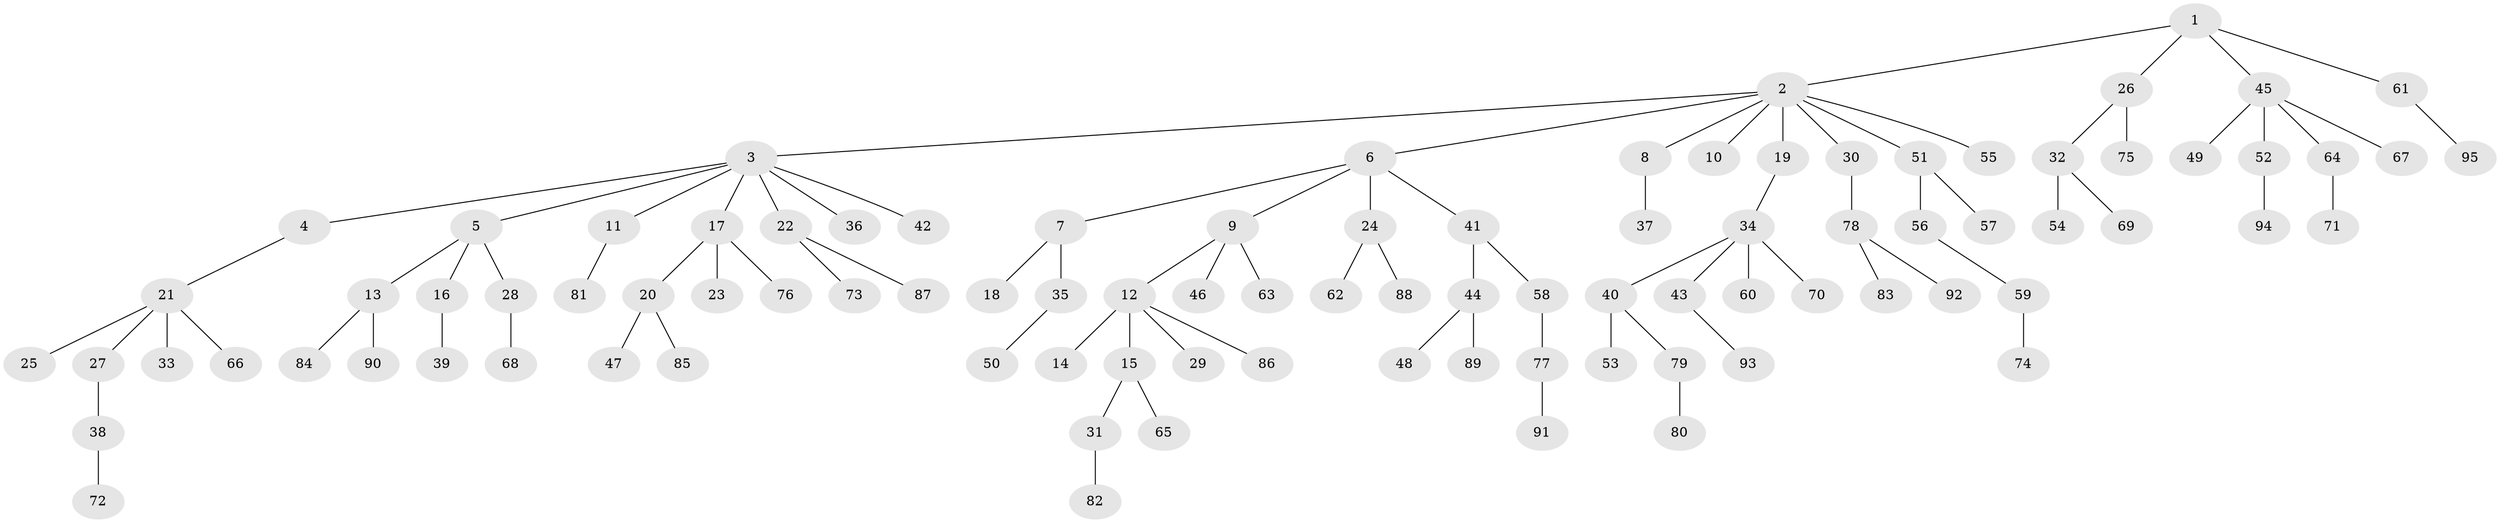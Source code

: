 // coarse degree distribution, {7: 0.04918032786885246, 8: 0.01639344262295082, 2: 0.29508196721311475, 4: 0.06557377049180328, 1: 0.5409836065573771, 3: 0.03278688524590164}
// Generated by graph-tools (version 1.1) at 2025/52/02/27/25 19:52:12]
// undirected, 95 vertices, 94 edges
graph export_dot {
graph [start="1"]
  node [color=gray90,style=filled];
  1;
  2;
  3;
  4;
  5;
  6;
  7;
  8;
  9;
  10;
  11;
  12;
  13;
  14;
  15;
  16;
  17;
  18;
  19;
  20;
  21;
  22;
  23;
  24;
  25;
  26;
  27;
  28;
  29;
  30;
  31;
  32;
  33;
  34;
  35;
  36;
  37;
  38;
  39;
  40;
  41;
  42;
  43;
  44;
  45;
  46;
  47;
  48;
  49;
  50;
  51;
  52;
  53;
  54;
  55;
  56;
  57;
  58;
  59;
  60;
  61;
  62;
  63;
  64;
  65;
  66;
  67;
  68;
  69;
  70;
  71;
  72;
  73;
  74;
  75;
  76;
  77;
  78;
  79;
  80;
  81;
  82;
  83;
  84;
  85;
  86;
  87;
  88;
  89;
  90;
  91;
  92;
  93;
  94;
  95;
  1 -- 2;
  1 -- 26;
  1 -- 45;
  1 -- 61;
  2 -- 3;
  2 -- 6;
  2 -- 8;
  2 -- 10;
  2 -- 19;
  2 -- 30;
  2 -- 51;
  2 -- 55;
  3 -- 4;
  3 -- 5;
  3 -- 11;
  3 -- 17;
  3 -- 22;
  3 -- 36;
  3 -- 42;
  4 -- 21;
  5 -- 13;
  5 -- 16;
  5 -- 28;
  6 -- 7;
  6 -- 9;
  6 -- 24;
  6 -- 41;
  7 -- 18;
  7 -- 35;
  8 -- 37;
  9 -- 12;
  9 -- 46;
  9 -- 63;
  11 -- 81;
  12 -- 14;
  12 -- 15;
  12 -- 29;
  12 -- 86;
  13 -- 84;
  13 -- 90;
  15 -- 31;
  15 -- 65;
  16 -- 39;
  17 -- 20;
  17 -- 23;
  17 -- 76;
  19 -- 34;
  20 -- 47;
  20 -- 85;
  21 -- 25;
  21 -- 27;
  21 -- 33;
  21 -- 66;
  22 -- 73;
  22 -- 87;
  24 -- 62;
  24 -- 88;
  26 -- 32;
  26 -- 75;
  27 -- 38;
  28 -- 68;
  30 -- 78;
  31 -- 82;
  32 -- 54;
  32 -- 69;
  34 -- 40;
  34 -- 43;
  34 -- 60;
  34 -- 70;
  35 -- 50;
  38 -- 72;
  40 -- 53;
  40 -- 79;
  41 -- 44;
  41 -- 58;
  43 -- 93;
  44 -- 48;
  44 -- 89;
  45 -- 49;
  45 -- 52;
  45 -- 64;
  45 -- 67;
  51 -- 56;
  51 -- 57;
  52 -- 94;
  56 -- 59;
  58 -- 77;
  59 -- 74;
  61 -- 95;
  64 -- 71;
  77 -- 91;
  78 -- 83;
  78 -- 92;
  79 -- 80;
}

